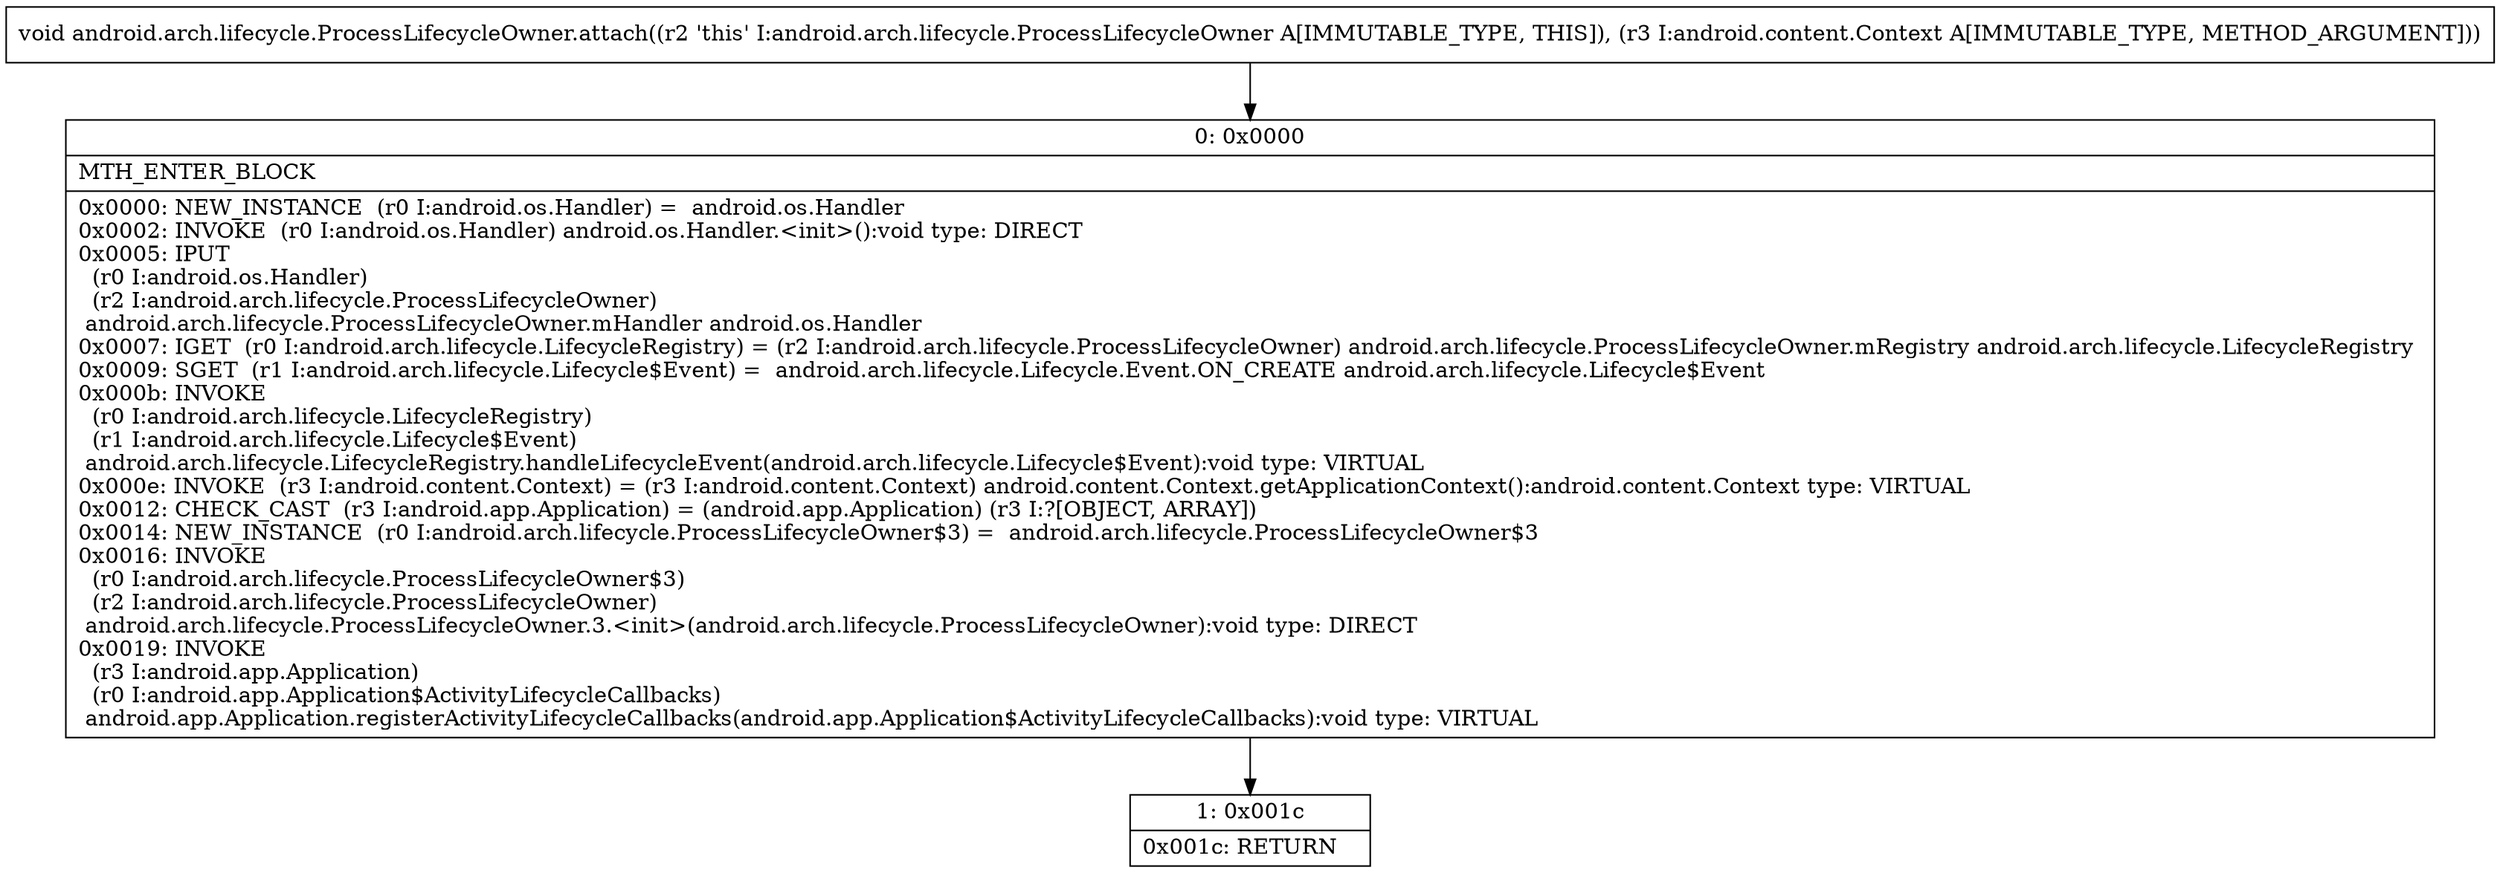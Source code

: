 digraph "CFG forandroid.arch.lifecycle.ProcessLifecycleOwner.attach(Landroid\/content\/Context;)V" {
Node_0 [shape=record,label="{0\:\ 0x0000|MTH_ENTER_BLOCK\l|0x0000: NEW_INSTANCE  (r0 I:android.os.Handler) =  android.os.Handler \l0x0002: INVOKE  (r0 I:android.os.Handler) android.os.Handler.\<init\>():void type: DIRECT \l0x0005: IPUT  \l  (r0 I:android.os.Handler)\l  (r2 I:android.arch.lifecycle.ProcessLifecycleOwner)\l android.arch.lifecycle.ProcessLifecycleOwner.mHandler android.os.Handler \l0x0007: IGET  (r0 I:android.arch.lifecycle.LifecycleRegistry) = (r2 I:android.arch.lifecycle.ProcessLifecycleOwner) android.arch.lifecycle.ProcessLifecycleOwner.mRegistry android.arch.lifecycle.LifecycleRegistry \l0x0009: SGET  (r1 I:android.arch.lifecycle.Lifecycle$Event) =  android.arch.lifecycle.Lifecycle.Event.ON_CREATE android.arch.lifecycle.Lifecycle$Event \l0x000b: INVOKE  \l  (r0 I:android.arch.lifecycle.LifecycleRegistry)\l  (r1 I:android.arch.lifecycle.Lifecycle$Event)\l android.arch.lifecycle.LifecycleRegistry.handleLifecycleEvent(android.arch.lifecycle.Lifecycle$Event):void type: VIRTUAL \l0x000e: INVOKE  (r3 I:android.content.Context) = (r3 I:android.content.Context) android.content.Context.getApplicationContext():android.content.Context type: VIRTUAL \l0x0012: CHECK_CAST  (r3 I:android.app.Application) = (android.app.Application) (r3 I:?[OBJECT, ARRAY]) \l0x0014: NEW_INSTANCE  (r0 I:android.arch.lifecycle.ProcessLifecycleOwner$3) =  android.arch.lifecycle.ProcessLifecycleOwner$3 \l0x0016: INVOKE  \l  (r0 I:android.arch.lifecycle.ProcessLifecycleOwner$3)\l  (r2 I:android.arch.lifecycle.ProcessLifecycleOwner)\l android.arch.lifecycle.ProcessLifecycleOwner.3.\<init\>(android.arch.lifecycle.ProcessLifecycleOwner):void type: DIRECT \l0x0019: INVOKE  \l  (r3 I:android.app.Application)\l  (r0 I:android.app.Application$ActivityLifecycleCallbacks)\l android.app.Application.registerActivityLifecycleCallbacks(android.app.Application$ActivityLifecycleCallbacks):void type: VIRTUAL \l}"];
Node_1 [shape=record,label="{1\:\ 0x001c|0x001c: RETURN   \l}"];
MethodNode[shape=record,label="{void android.arch.lifecycle.ProcessLifecycleOwner.attach((r2 'this' I:android.arch.lifecycle.ProcessLifecycleOwner A[IMMUTABLE_TYPE, THIS]), (r3 I:android.content.Context A[IMMUTABLE_TYPE, METHOD_ARGUMENT])) }"];
MethodNode -> Node_0;
Node_0 -> Node_1;
}

